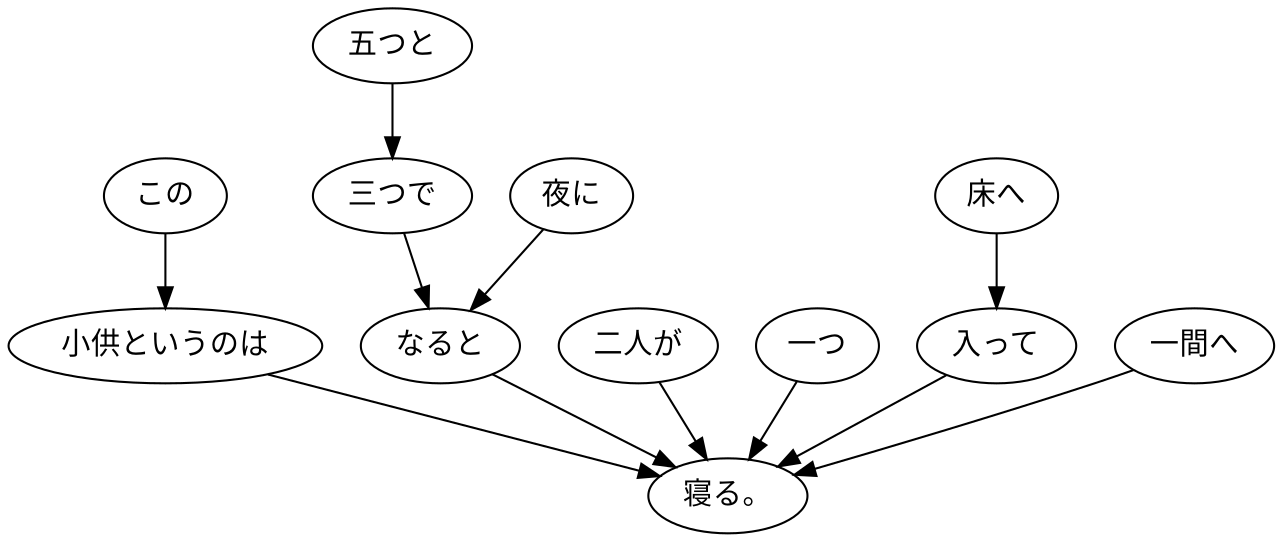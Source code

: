 digraph graph94 {
	node0 [label="この"];
	node1 [label="小供というのは"];
	node2 [label="五つと"];
	node3 [label="三つで"];
	node4 [label="夜に"];
	node5 [label="なると"];
	node6 [label="二人が"];
	node7 [label="一つ"];
	node8 [label="床へ"];
	node9 [label="入って"];
	node10 [label="一間へ"];
	node11 [label="寝る。"];
	node0 -> node1;
	node1 -> node11;
	node2 -> node3;
	node3 -> node5;
	node4 -> node5;
	node5 -> node11;
	node6 -> node11;
	node7 -> node11;
	node8 -> node9;
	node9 -> node11;
	node10 -> node11;
}
